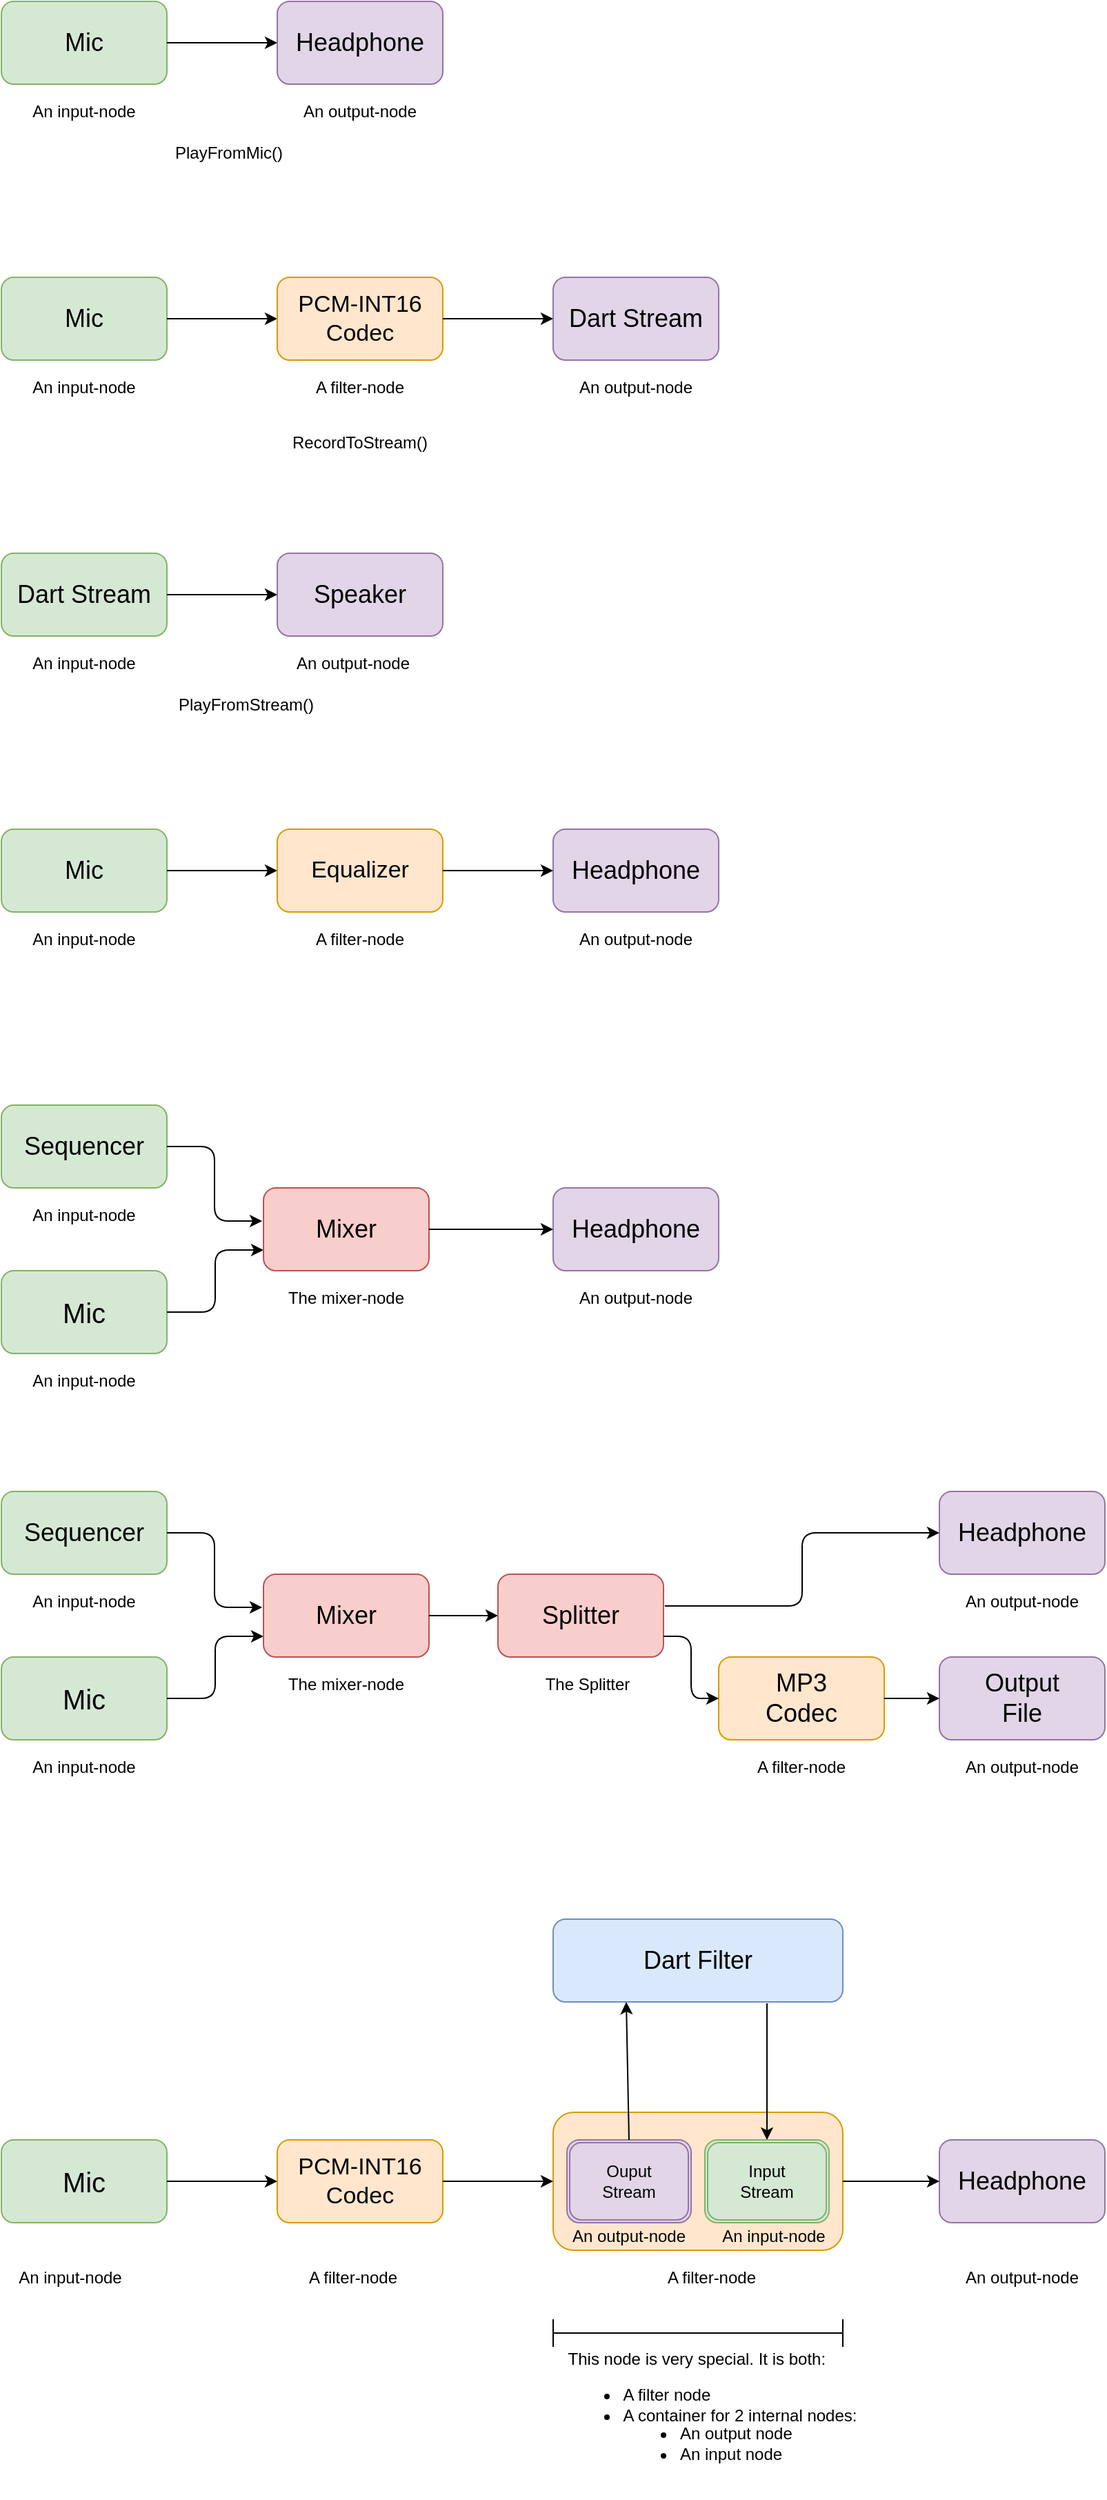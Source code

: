 <mxfile version="14.1.9" type="device"><diagram id="4ueyb3TX42_BEIX7rYpc" name="Page-1"><mxGraphModel dx="1492" dy="1056" grid="1" gridSize="10" guides="1" tooltips="1" connect="1" arrows="1" fold="1" page="1" pageScale="1" pageWidth="850" pageHeight="1100" math="0" shadow="0"><root><mxCell id="0"/><mxCell id="1" parent="0"/><mxCell id="naUjhKBg2ks_619_rOE7-1" value="&lt;font style=&quot;font-size: 18px&quot;&gt;Mic&lt;/font&gt;" style="rounded=1;whiteSpace=wrap;html=1;fillColor=#d5e8d4;strokeColor=#82b366;" vertex="1" parent="1"><mxGeometry x="40" y="40" width="120" height="60" as="geometry"/></mxCell><mxCell id="naUjhKBg2ks_619_rOE7-2" value="&lt;font style=&quot;font-size: 18px&quot;&gt;Headphone&lt;/font&gt;" style="rounded=1;whiteSpace=wrap;html=1;fillColor=#e1d5e7;strokeColor=#9673a6;" vertex="1" parent="1"><mxGeometry x="240" y="40" width="120" height="60" as="geometry"/></mxCell><mxCell id="naUjhKBg2ks_619_rOE7-3" value="" style="endArrow=classic;html=1;exitX=1;exitY=0.5;exitDx=0;exitDy=0;entryX=0;entryY=0.5;entryDx=0;entryDy=0;" edge="1" parent="1" source="naUjhKBg2ks_619_rOE7-1" target="naUjhKBg2ks_619_rOE7-2"><mxGeometry width="50" height="50" relative="1" as="geometry"><mxPoint x="400" y="440" as="sourcePoint"/><mxPoint x="450" y="390" as="targetPoint"/></mxGeometry></mxCell><mxCell id="naUjhKBg2ks_619_rOE7-4" value="An input-node" style="text;html=1;strokeColor=none;fillColor=none;align=center;verticalAlign=middle;whiteSpace=wrap;rounded=0;" vertex="1" parent="1"><mxGeometry x="60" y="110" width="80" height="20" as="geometry"/></mxCell><mxCell id="naUjhKBg2ks_619_rOE7-5" value="An output-node" style="text;html=1;strokeColor=none;fillColor=none;align=center;verticalAlign=middle;whiteSpace=wrap;rounded=0;" vertex="1" parent="1"><mxGeometry x="255" y="110" width="90" height="20" as="geometry"/></mxCell><mxCell id="naUjhKBg2ks_619_rOE7-6" value="PlayFromMic()" style="text;html=1;strokeColor=none;fillColor=none;align=center;verticalAlign=middle;whiteSpace=wrap;rounded=0;" vertex="1" parent="1"><mxGeometry x="155" y="140" width="100" height="20" as="geometry"/></mxCell><mxCell id="naUjhKBg2ks_619_rOE7-7" value="&lt;font style=&quot;font-size: 18px&quot;&gt;Mic&lt;/font&gt;" style="rounded=1;whiteSpace=wrap;html=1;fillColor=#d5e8d4;strokeColor=#82b366;" vertex="1" parent="1"><mxGeometry x="40" y="240" width="120" height="60" as="geometry"/></mxCell><mxCell id="naUjhKBg2ks_619_rOE7-8" value="&lt;font style=&quot;font-size: 18px&quot;&gt;Dart Stream&lt;/font&gt;" style="rounded=1;whiteSpace=wrap;html=1;fillColor=#e1d5e7;strokeColor=#9673a6;" vertex="1" parent="1"><mxGeometry x="440" y="240" width="120" height="60" as="geometry"/></mxCell><mxCell id="naUjhKBg2ks_619_rOE7-9" value="RecordToStream()" style="text;html=1;strokeColor=none;fillColor=none;align=center;verticalAlign=middle;whiteSpace=wrap;rounded=0;" vertex="1" parent="1"><mxGeometry x="250" y="350" width="100" height="20" as="geometry"/></mxCell><mxCell id="naUjhKBg2ks_619_rOE7-10" value="An input-node" style="text;html=1;strokeColor=none;fillColor=none;align=center;verticalAlign=middle;whiteSpace=wrap;rounded=0;" vertex="1" parent="1"><mxGeometry x="60" y="310" width="80" height="20" as="geometry"/></mxCell><mxCell id="naUjhKBg2ks_619_rOE7-11" value="An output-node" style="text;html=1;strokeColor=none;fillColor=none;align=center;verticalAlign=middle;whiteSpace=wrap;rounded=0;" vertex="1" parent="1"><mxGeometry x="455" y="310" width="90" height="20" as="geometry"/></mxCell><mxCell id="naUjhKBg2ks_619_rOE7-12" value="" style="endArrow=classic;html=1;exitX=1;exitY=0.5;exitDx=0;exitDy=0;entryX=0;entryY=0.5;entryDx=0;entryDy=0;" edge="1" parent="1" source="naUjhKBg2ks_619_rOE7-7" target="naUjhKBg2ks_619_rOE7-13"><mxGeometry width="50" height="50" relative="1" as="geometry"><mxPoint x="400" y="440" as="sourcePoint"/><mxPoint x="230" y="280" as="targetPoint"/></mxGeometry></mxCell><mxCell id="naUjhKBg2ks_619_rOE7-13" value="&lt;font style=&quot;font-size: 17px&quot;&gt;PCM-INT16&lt;br&gt;Codec&lt;/font&gt;" style="rounded=1;whiteSpace=wrap;html=1;fillColor=#ffe6cc;strokeColor=#d79b00;" vertex="1" parent="1"><mxGeometry x="240" y="240" width="120" height="60" as="geometry"/></mxCell><mxCell id="naUjhKBg2ks_619_rOE7-14" value="A filter-node" style="text;html=1;strokeColor=none;fillColor=none;align=center;verticalAlign=middle;whiteSpace=wrap;rounded=0;" vertex="1" parent="1"><mxGeometry x="255" y="310" width="90" height="20" as="geometry"/></mxCell><mxCell id="naUjhKBg2ks_619_rOE7-16" value="" style="endArrow=classic;html=1;exitX=1;exitY=0.5;exitDx=0;exitDy=0;entryX=0;entryY=0.5;entryDx=0;entryDy=0;" edge="1" parent="1" source="naUjhKBg2ks_619_rOE7-13" target="naUjhKBg2ks_619_rOE7-8"><mxGeometry width="50" height="50" relative="1" as="geometry"><mxPoint x="400" y="440" as="sourcePoint"/><mxPoint x="450" y="390" as="targetPoint"/></mxGeometry></mxCell><mxCell id="naUjhKBg2ks_619_rOE7-17" value="&lt;font style=&quot;font-size: 18px&quot;&gt;Dart Stream&lt;/font&gt;" style="rounded=1;whiteSpace=wrap;html=1;fillColor=#d5e8d4;strokeColor=#82b366;" vertex="1" parent="1"><mxGeometry x="40" y="440" width="120" height="60" as="geometry"/></mxCell><mxCell id="naUjhKBg2ks_619_rOE7-18" value="&lt;font style=&quot;font-size: 18px&quot;&gt;Speaker&lt;/font&gt;" style="rounded=1;whiteSpace=wrap;html=1;fillColor=#e1d5e7;strokeColor=#9673a6;" vertex="1" parent="1"><mxGeometry x="240" y="440" width="120" height="60" as="geometry"/></mxCell><mxCell id="naUjhKBg2ks_619_rOE7-19" value="" style="endArrow=classic;html=1;exitX=1;exitY=0.5;exitDx=0;exitDy=0;entryX=0;entryY=0.5;entryDx=0;entryDy=0;" edge="1" parent="1" source="naUjhKBg2ks_619_rOE7-17" target="naUjhKBg2ks_619_rOE7-18"><mxGeometry width="50" height="50" relative="1" as="geometry"><mxPoint x="400" y="440" as="sourcePoint"/><mxPoint x="450" y="390" as="targetPoint"/></mxGeometry></mxCell><mxCell id="naUjhKBg2ks_619_rOE7-20" value="An input-node" style="text;html=1;strokeColor=none;fillColor=none;align=center;verticalAlign=middle;whiteSpace=wrap;rounded=0;" vertex="1" parent="1"><mxGeometry x="60" y="510" width="80" height="20" as="geometry"/></mxCell><mxCell id="naUjhKBg2ks_619_rOE7-21" value="An output-node" style="text;html=1;strokeColor=none;fillColor=none;align=center;verticalAlign=middle;whiteSpace=wrap;rounded=0;" vertex="1" parent="1"><mxGeometry x="250" y="510" width="90" height="20" as="geometry"/></mxCell><mxCell id="naUjhKBg2ks_619_rOE7-22" value="PlayFromStream()" style="text;html=1;strokeColor=none;fillColor=none;align=center;verticalAlign=middle;whiteSpace=wrap;rounded=0;" vertex="1" parent="1"><mxGeometry x="155" y="540" width="125" height="20" as="geometry"/></mxCell><mxCell id="naUjhKBg2ks_619_rOE7-24" value="&lt;font style=&quot;font-size: 18px&quot;&gt;Mic&lt;/font&gt;" style="rounded=1;whiteSpace=wrap;html=1;fillColor=#d5e8d4;strokeColor=#82b366;" vertex="1" parent="1"><mxGeometry x="40" y="640" width="120" height="60" as="geometry"/></mxCell><mxCell id="naUjhKBg2ks_619_rOE7-25" value="&lt;font style=&quot;font-size: 18px&quot;&gt;Headphone&lt;/font&gt;" style="rounded=1;whiteSpace=wrap;html=1;fillColor=#e1d5e7;strokeColor=#9673a6;" vertex="1" parent="1"><mxGeometry x="440" y="640" width="120" height="60" as="geometry"/></mxCell><mxCell id="naUjhKBg2ks_619_rOE7-26" value="" style="endArrow=classic;html=1;exitX=1;exitY=0.5;exitDx=0;exitDy=0;entryX=0;entryY=0.5;entryDx=0;entryDy=0;" edge="1" parent="1" source="naUjhKBg2ks_619_rOE7-24" target="naUjhKBg2ks_619_rOE7-27"><mxGeometry width="50" height="50" relative="1" as="geometry"><mxPoint x="400" y="440" as="sourcePoint"/><mxPoint x="230" y="670" as="targetPoint"/></mxGeometry></mxCell><mxCell id="naUjhKBg2ks_619_rOE7-27" value="&lt;font style=&quot;font-size: 17px&quot;&gt;Equalizer&lt;/font&gt;" style="rounded=1;whiteSpace=wrap;html=1;fillColor=#ffe6cc;strokeColor=#d79b00;" vertex="1" parent="1"><mxGeometry x="240" y="640" width="120" height="60" as="geometry"/></mxCell><mxCell id="naUjhKBg2ks_619_rOE7-28" value="" style="endArrow=classic;html=1;exitX=1;exitY=0.5;exitDx=0;exitDy=0;entryX=0;entryY=0.5;entryDx=0;entryDy=0;" edge="1" parent="1" source="naUjhKBg2ks_619_rOE7-27" target="naUjhKBg2ks_619_rOE7-25"><mxGeometry width="50" height="50" relative="1" as="geometry"><mxPoint x="400" y="440" as="sourcePoint"/><mxPoint x="450" y="390" as="targetPoint"/></mxGeometry></mxCell><mxCell id="naUjhKBg2ks_619_rOE7-29" value="An input-node" style="text;html=1;strokeColor=none;fillColor=none;align=center;verticalAlign=middle;whiteSpace=wrap;rounded=0;" vertex="1" parent="1"><mxGeometry x="60" y="710" width="80" height="20" as="geometry"/></mxCell><mxCell id="naUjhKBg2ks_619_rOE7-30" value="An output-node" style="text;html=1;strokeColor=none;fillColor=none;align=center;verticalAlign=middle;whiteSpace=wrap;rounded=0;" vertex="1" parent="1"><mxGeometry x="455" y="710" width="90" height="20" as="geometry"/></mxCell><mxCell id="naUjhKBg2ks_619_rOE7-31" value="A filter-node" style="text;html=1;strokeColor=none;fillColor=none;align=center;verticalAlign=middle;whiteSpace=wrap;rounded=0;" vertex="1" parent="1"><mxGeometry x="255" y="710" width="90" height="20" as="geometry"/></mxCell><mxCell id="naUjhKBg2ks_619_rOE7-32" value="&lt;font style=&quot;font-size: 18px&quot;&gt;Sequencer&lt;/font&gt;" style="rounded=1;whiteSpace=wrap;html=1;fillColor=#d5e8d4;strokeColor=#82b366;" vertex="1" parent="1"><mxGeometry x="40" y="840" width="120" height="60" as="geometry"/></mxCell><mxCell id="naUjhKBg2ks_619_rOE7-33" value="&lt;font style=&quot;font-size: 20px&quot;&gt;Mic&lt;/font&gt;" style="rounded=1;whiteSpace=wrap;html=1;fillColor=#d5e8d4;strokeColor=#82b366;" vertex="1" parent="1"><mxGeometry x="40" y="960" width="120" height="60" as="geometry"/></mxCell><mxCell id="naUjhKBg2ks_619_rOE7-34" value="" style="edgeStyle=elbowEdgeStyle;elbow=horizontal;endArrow=classic;html=1;exitX=1;exitY=0.5;exitDx=0;exitDy=0;entryX=0;entryY=0.75;entryDx=0;entryDy=0;" edge="1" parent="1" source="naUjhKBg2ks_619_rOE7-33" target="naUjhKBg2ks_619_rOE7-35"><mxGeometry width="50" height="50" relative="1" as="geometry"><mxPoint x="400" y="580" as="sourcePoint"/><mxPoint x="240" y="950" as="targetPoint"/></mxGeometry></mxCell><mxCell id="naUjhKBg2ks_619_rOE7-35" value="&lt;font style=&quot;font-size: 18px&quot;&gt;Mixer&lt;/font&gt;" style="rounded=1;whiteSpace=wrap;html=1;fillColor=#f8cecc;strokeColor=#b85450;" vertex="1" parent="1"><mxGeometry x="230" y="900" width="120" height="60" as="geometry"/></mxCell><mxCell id="naUjhKBg2ks_619_rOE7-36" value="" style="edgeStyle=elbowEdgeStyle;elbow=horizontal;endArrow=classic;html=1;exitX=1;exitY=0.5;exitDx=0;exitDy=0;entryX=-0.008;entryY=0.4;entryDx=0;entryDy=0;entryPerimeter=0;" edge="1" parent="1" source="naUjhKBg2ks_619_rOE7-32" target="naUjhKBg2ks_619_rOE7-35"><mxGeometry width="50" height="50" relative="1" as="geometry"><mxPoint x="400" y="580" as="sourcePoint"/><mxPoint x="220" y="930" as="targetPoint"/></mxGeometry></mxCell><mxCell id="naUjhKBg2ks_619_rOE7-38" value="&lt;font style=&quot;font-size: 18px&quot;&gt;Headphone&lt;/font&gt;" style="rounded=1;whiteSpace=wrap;html=1;fillColor=#e1d5e7;strokeColor=#9673a6;" vertex="1" parent="1"><mxGeometry x="440" y="900" width="120" height="60" as="geometry"/></mxCell><mxCell id="naUjhKBg2ks_619_rOE7-39" value="" style="endArrow=classic;html=1;exitX=1;exitY=0.5;exitDx=0;exitDy=0;entryX=0;entryY=0.5;entryDx=0;entryDy=0;" edge="1" parent="1" source="naUjhKBg2ks_619_rOE7-35" target="naUjhKBg2ks_619_rOE7-38"><mxGeometry width="50" height="50" relative="1" as="geometry"><mxPoint x="400" y="580" as="sourcePoint"/><mxPoint x="450" y="530" as="targetPoint"/></mxGeometry></mxCell><mxCell id="naUjhKBg2ks_619_rOE7-40" value="An input-node" style="text;html=1;strokeColor=none;fillColor=none;align=center;verticalAlign=middle;whiteSpace=wrap;rounded=0;" vertex="1" parent="1"><mxGeometry x="60" y="910" width="80" height="20" as="geometry"/></mxCell><mxCell id="naUjhKBg2ks_619_rOE7-41" value="An input-node" style="text;html=1;strokeColor=none;fillColor=none;align=center;verticalAlign=middle;whiteSpace=wrap;rounded=0;" vertex="1" parent="1"><mxGeometry x="60" y="1030" width="80" height="20" as="geometry"/></mxCell><mxCell id="naUjhKBg2ks_619_rOE7-42" value="An output-node" style="text;html=1;strokeColor=none;fillColor=none;align=center;verticalAlign=middle;whiteSpace=wrap;rounded=0;" vertex="1" parent="1"><mxGeometry x="455" y="970" width="90" height="20" as="geometry"/></mxCell><mxCell id="naUjhKBg2ks_619_rOE7-43" value="The mixer-node" style="text;html=1;strokeColor=none;fillColor=none;align=center;verticalAlign=middle;whiteSpace=wrap;rounded=0;" vertex="1" parent="1"><mxGeometry x="230" y="970" width="120" height="20" as="geometry"/></mxCell><mxCell id="naUjhKBg2ks_619_rOE7-45" value="&lt;font style=&quot;font-size: 18px&quot;&gt;Sequencer&lt;/font&gt;" style="rounded=1;whiteSpace=wrap;html=1;fillColor=#d5e8d4;strokeColor=#82b366;" vertex="1" parent="1"><mxGeometry x="40" y="1120" width="120" height="60" as="geometry"/></mxCell><mxCell id="naUjhKBg2ks_619_rOE7-46" value="&lt;font style=&quot;font-size: 20px&quot;&gt;Mic&lt;/font&gt;" style="rounded=1;whiteSpace=wrap;html=1;fillColor=#d5e8d4;strokeColor=#82b366;" vertex="1" parent="1"><mxGeometry x="40" y="1240" width="120" height="60" as="geometry"/></mxCell><mxCell id="naUjhKBg2ks_619_rOE7-47" value="" style="edgeStyle=elbowEdgeStyle;elbow=horizontal;endArrow=classic;html=1;exitX=1;exitY=0.5;exitDx=0;exitDy=0;entryX=0;entryY=0.75;entryDx=0;entryDy=0;" edge="1" source="naUjhKBg2ks_619_rOE7-46" target="naUjhKBg2ks_619_rOE7-48" parent="1"><mxGeometry width="50" height="50" relative="1" as="geometry"><mxPoint x="400" y="860" as="sourcePoint"/><mxPoint x="240" y="1230" as="targetPoint"/></mxGeometry></mxCell><mxCell id="naUjhKBg2ks_619_rOE7-48" value="&lt;font style=&quot;font-size: 18px&quot;&gt;Mixer&lt;/font&gt;" style="rounded=1;whiteSpace=wrap;html=1;fillColor=#f8cecc;strokeColor=#b85450;" vertex="1" parent="1"><mxGeometry x="230" y="1180" width="120" height="60" as="geometry"/></mxCell><mxCell id="naUjhKBg2ks_619_rOE7-49" value="" style="edgeStyle=elbowEdgeStyle;elbow=horizontal;endArrow=classic;html=1;exitX=1;exitY=0.5;exitDx=0;exitDy=0;entryX=-0.008;entryY=0.4;entryDx=0;entryDy=0;entryPerimeter=0;" edge="1" source="naUjhKBg2ks_619_rOE7-45" target="naUjhKBg2ks_619_rOE7-48" parent="1"><mxGeometry width="50" height="50" relative="1" as="geometry"><mxPoint x="400" y="860" as="sourcePoint"/><mxPoint x="220" y="1210" as="targetPoint"/></mxGeometry></mxCell><mxCell id="naUjhKBg2ks_619_rOE7-50" value="&lt;font style=&quot;font-size: 18px&quot;&gt;Headphone&lt;/font&gt;" style="rounded=1;whiteSpace=wrap;html=1;fillColor=#e1d5e7;strokeColor=#9673a6;" vertex="1" parent="1"><mxGeometry x="720" y="1120" width="120" height="60" as="geometry"/></mxCell><mxCell id="naUjhKBg2ks_619_rOE7-51" value="" style="endArrow=classic;html=1;exitX=1;exitY=0.5;exitDx=0;exitDy=0;entryX=0;entryY=0.5;entryDx=0;entryDy=0;" edge="1" source="naUjhKBg2ks_619_rOE7-48" target="naUjhKBg2ks_619_rOE7-56" parent="1"><mxGeometry width="50" height="50" relative="1" as="geometry"><mxPoint x="400" y="860" as="sourcePoint"/><mxPoint x="430" y="1210" as="targetPoint"/></mxGeometry></mxCell><mxCell id="naUjhKBg2ks_619_rOE7-52" value="An input-node" style="text;html=1;strokeColor=none;fillColor=none;align=center;verticalAlign=middle;whiteSpace=wrap;rounded=0;" vertex="1" parent="1"><mxGeometry x="60" y="1190" width="80" height="20" as="geometry"/></mxCell><mxCell id="naUjhKBg2ks_619_rOE7-53" value="An input-node" style="text;html=1;strokeColor=none;fillColor=none;align=center;verticalAlign=middle;whiteSpace=wrap;rounded=0;" vertex="1" parent="1"><mxGeometry x="60" y="1310" width="80" height="20" as="geometry"/></mxCell><mxCell id="naUjhKBg2ks_619_rOE7-54" value="An output-node" style="text;html=1;strokeColor=none;fillColor=none;align=center;verticalAlign=middle;whiteSpace=wrap;rounded=0;" vertex="1" parent="1"><mxGeometry x="735" y="1190" width="90" height="20" as="geometry"/></mxCell><mxCell id="naUjhKBg2ks_619_rOE7-55" value="The mixer-node" style="text;html=1;strokeColor=none;fillColor=none;align=center;verticalAlign=middle;whiteSpace=wrap;rounded=0;" vertex="1" parent="1"><mxGeometry x="230" y="1250" width="120" height="20" as="geometry"/></mxCell><mxCell id="naUjhKBg2ks_619_rOE7-56" value="&lt;font style=&quot;font-size: 18px&quot;&gt;Splitter&lt;/font&gt;" style="rounded=1;whiteSpace=wrap;html=1;fillColor=#f8cecc;strokeColor=#b85450;" vertex="1" parent="1"><mxGeometry x="400" y="1180" width="120" height="60" as="geometry"/></mxCell><mxCell id="naUjhKBg2ks_619_rOE7-59" value="&lt;font style=&quot;font-size: 18px&quot;&gt;MP3&lt;br&gt;Codec&lt;br&gt;&lt;/font&gt;" style="rounded=1;whiteSpace=wrap;html=1;fillColor=#ffe6cc;strokeColor=#d79b00;" vertex="1" parent="1"><mxGeometry x="560" y="1240" width="120" height="60" as="geometry"/></mxCell><mxCell id="naUjhKBg2ks_619_rOE7-60" value="" style="edgeStyle=elbowEdgeStyle;elbow=horizontal;endArrow=classic;html=1;exitX=1.008;exitY=0.383;exitDx=0;exitDy=0;entryX=0;entryY=0.5;entryDx=0;entryDy=0;exitPerimeter=0;" edge="1" parent="1" source="naUjhKBg2ks_619_rOE7-56" target="naUjhKBg2ks_619_rOE7-50"><mxGeometry width="50" height="50" relative="1" as="geometry"><mxPoint x="400" y="1280" as="sourcePoint"/><mxPoint x="450" y="1230" as="targetPoint"/></mxGeometry></mxCell><mxCell id="naUjhKBg2ks_619_rOE7-61" value="" style="edgeStyle=elbowEdgeStyle;elbow=horizontal;endArrow=classic;html=1;exitX=1;exitY=0.75;exitDx=0;exitDy=0;entryX=0;entryY=0.5;entryDx=0;entryDy=0;" edge="1" parent="1" source="naUjhKBg2ks_619_rOE7-56" target="naUjhKBg2ks_619_rOE7-59"><mxGeometry width="50" height="50" relative="1" as="geometry"><mxPoint x="400" y="1280" as="sourcePoint"/><mxPoint x="450" y="1230" as="targetPoint"/></mxGeometry></mxCell><mxCell id="naUjhKBg2ks_619_rOE7-62" value="A filter-node" style="text;html=1;strokeColor=none;fillColor=none;align=center;verticalAlign=middle;whiteSpace=wrap;rounded=0;" vertex="1" parent="1"><mxGeometry x="575" y="1310" width="90" height="20" as="geometry"/></mxCell><mxCell id="naUjhKBg2ks_619_rOE7-63" value="The Splitter" style="text;html=1;strokeColor=none;fillColor=none;align=center;verticalAlign=middle;whiteSpace=wrap;rounded=0;" vertex="1" parent="1"><mxGeometry x="430" y="1250" width="70" height="20" as="geometry"/></mxCell><mxCell id="naUjhKBg2ks_619_rOE7-64" value="&lt;font style=&quot;font-size: 18px&quot;&gt;Output&lt;br&gt;File&lt;br&gt;&lt;/font&gt;" style="rounded=1;whiteSpace=wrap;html=1;fillColor=#e1d5e7;strokeColor=#9673a6;" vertex="1" parent="1"><mxGeometry x="720" y="1240" width="120" height="60" as="geometry"/></mxCell><mxCell id="naUjhKBg2ks_619_rOE7-65" value="An output-node" style="text;html=1;strokeColor=none;fillColor=none;align=center;verticalAlign=middle;whiteSpace=wrap;rounded=0;" vertex="1" parent="1"><mxGeometry x="735" y="1310" width="90" height="20" as="geometry"/></mxCell><mxCell id="naUjhKBg2ks_619_rOE7-66" value="" style="endArrow=classic;html=1;exitX=1;exitY=0.5;exitDx=0;exitDy=0;" edge="1" parent="1" source="naUjhKBg2ks_619_rOE7-59" target="naUjhKBg2ks_619_rOE7-64"><mxGeometry width="50" height="50" relative="1" as="geometry"><mxPoint x="400" y="980" as="sourcePoint"/><mxPoint x="450" y="930" as="targetPoint"/></mxGeometry></mxCell><mxCell id="naUjhKBg2ks_619_rOE7-67" value="&lt;font style=&quot;font-size: 20px&quot;&gt;Mic&lt;/font&gt;" style="rounded=1;whiteSpace=wrap;html=1;fillColor=#d5e8d4;strokeColor=#82b366;" vertex="1" parent="1"><mxGeometry x="40" y="1590" width="120" height="60" as="geometry"/></mxCell><mxCell id="naUjhKBg2ks_619_rOE7-68" value="&lt;font style=&quot;font-size: 17px&quot;&gt;PCM-INT16&lt;br&gt;Codec&lt;/font&gt;" style="rounded=1;whiteSpace=wrap;html=1;fillColor=#ffe6cc;strokeColor=#d79b00;" vertex="1" parent="1"><mxGeometry x="240" y="1590" width="120" height="60" as="geometry"/></mxCell><mxCell id="naUjhKBg2ks_619_rOE7-69" value="" style="rounded=1;whiteSpace=wrap;html=1;fillColor=#ffe6cc;strokeColor=#d79b00;" vertex="1" parent="1"><mxGeometry x="440" y="1570" width="210" height="100" as="geometry"/></mxCell><mxCell id="naUjhKBg2ks_619_rOE7-70" value="Ouput&lt;br&gt;Stream" style="shape=ext;double=1;rounded=1;whiteSpace=wrap;html=1;fillColor=#e1d5e7;strokeColor=#9673a6;" vertex="1" parent="1"><mxGeometry x="450" y="1590" width="90" height="60" as="geometry"/></mxCell><mxCell id="naUjhKBg2ks_619_rOE7-71" value="Input&lt;br&gt;Stream" style="shape=ext;double=1;rounded=1;whiteSpace=wrap;html=1;fillColor=#d5e8d4;strokeColor=#82b366;" vertex="1" parent="1"><mxGeometry x="550" y="1590" width="90" height="60" as="geometry"/></mxCell><mxCell id="naUjhKBg2ks_619_rOE7-72" value="&lt;font style=&quot;font-size: 18px&quot;&gt;Headphone&lt;/font&gt;" style="rounded=1;whiteSpace=wrap;html=1;fillColor=#e1d5e7;strokeColor=#9673a6;" vertex="1" parent="1"><mxGeometry x="720" y="1590" width="120" height="60" as="geometry"/></mxCell><mxCell id="naUjhKBg2ks_619_rOE7-73" value="" style="endArrow=classic;html=1;exitX=1;exitY=0.5;exitDx=0;exitDy=0;entryX=0;entryY=0.5;entryDx=0;entryDy=0;" edge="1" parent="1" source="naUjhKBg2ks_619_rOE7-67" target="naUjhKBg2ks_619_rOE7-68"><mxGeometry width="50" height="50" relative="1" as="geometry"><mxPoint x="400" y="1230" as="sourcePoint"/><mxPoint x="450" y="1180" as="targetPoint"/></mxGeometry></mxCell><mxCell id="naUjhKBg2ks_619_rOE7-74" value="" style="endArrow=classic;html=1;exitX=1;exitY=0.5;exitDx=0;exitDy=0;entryX=0;entryY=0.5;entryDx=0;entryDy=0;" edge="1" parent="1" source="naUjhKBg2ks_619_rOE7-68" target="naUjhKBg2ks_619_rOE7-69"><mxGeometry width="50" height="50" relative="1" as="geometry"><mxPoint x="400" y="1230" as="sourcePoint"/><mxPoint x="450" y="1180" as="targetPoint"/></mxGeometry></mxCell><mxCell id="naUjhKBg2ks_619_rOE7-75" value="" style="endArrow=classic;html=1;exitX=1;exitY=0.5;exitDx=0;exitDy=0;entryX=0;entryY=0.5;entryDx=0;entryDy=0;" edge="1" parent="1" source="naUjhKBg2ks_619_rOE7-69" target="naUjhKBg2ks_619_rOE7-72"><mxGeometry width="50" height="50" relative="1" as="geometry"><mxPoint x="400" y="1230" as="sourcePoint"/><mxPoint x="450" y="1180" as="targetPoint"/></mxGeometry></mxCell><mxCell id="naUjhKBg2ks_619_rOE7-76" value="&lt;font style=&quot;font-size: 18px&quot;&gt;Dart Filter&lt;/font&gt;" style="rounded=1;whiteSpace=wrap;html=1;fillColor=#dae8fc;strokeColor=#6c8ebf;" vertex="1" parent="1"><mxGeometry x="440" y="1430" width="210" height="60" as="geometry"/></mxCell><mxCell id="naUjhKBg2ks_619_rOE7-77" value="" style="endArrow=classic;html=1;exitX=0.5;exitY=0;exitDx=0;exitDy=0;" edge="1" parent="1" source="naUjhKBg2ks_619_rOE7-70"><mxGeometry width="50" height="50" relative="1" as="geometry"><mxPoint x="400" y="1230" as="sourcePoint"/><mxPoint x="493" y="1490" as="targetPoint"/></mxGeometry></mxCell><mxCell id="naUjhKBg2ks_619_rOE7-78" value="" style="endArrow=classic;html=1;entryX=0.5;entryY=0;entryDx=0;entryDy=0;" edge="1" parent="1" target="naUjhKBg2ks_619_rOE7-71"><mxGeometry width="50" height="50" relative="1" as="geometry"><mxPoint x="595" y="1491" as="sourcePoint"/><mxPoint x="450" y="1180" as="targetPoint"/></mxGeometry></mxCell><mxCell id="naUjhKBg2ks_619_rOE7-79" value="An input-node" style="text;html=1;strokeColor=none;fillColor=none;align=center;verticalAlign=middle;whiteSpace=wrap;rounded=0;" vertex="1" parent="1"><mxGeometry x="50" y="1680" width="80" height="20" as="geometry"/></mxCell><mxCell id="naUjhKBg2ks_619_rOE7-80" value="A filter-node" style="text;html=1;strokeColor=none;fillColor=none;align=center;verticalAlign=middle;whiteSpace=wrap;rounded=0;" vertex="1" parent="1"><mxGeometry x="250" y="1680" width="90" height="20" as="geometry"/></mxCell><mxCell id="naUjhKBg2ks_619_rOE7-81" value="A filter-node" style="text;html=1;strokeColor=none;fillColor=none;align=center;verticalAlign=middle;whiteSpace=wrap;rounded=0;" vertex="1" parent="1"><mxGeometry x="510" y="1680" width="90" height="20" as="geometry"/></mxCell><mxCell id="naUjhKBg2ks_619_rOE7-82" value="An output-node" style="text;html=1;strokeColor=none;fillColor=none;align=center;verticalAlign=middle;whiteSpace=wrap;rounded=0;" vertex="1" parent="1"><mxGeometry x="735" y="1680" width="90" height="20" as="geometry"/></mxCell><mxCell id="naUjhKBg2ks_619_rOE7-83" value="An output-node" style="text;html=1;strokeColor=none;fillColor=none;align=center;verticalAlign=middle;whiteSpace=wrap;rounded=0;" vertex="1" parent="1"><mxGeometry x="450" y="1650" width="90" height="20" as="geometry"/></mxCell><mxCell id="naUjhKBg2ks_619_rOE7-84" value="An input-node" style="text;html=1;strokeColor=none;fillColor=none;align=center;verticalAlign=middle;whiteSpace=wrap;rounded=0;" vertex="1" parent="1"><mxGeometry x="560" y="1650" width="80" height="20" as="geometry"/></mxCell><mxCell id="naUjhKBg2ks_619_rOE7-86" value="" style="shape=crossbar;whiteSpace=wrap;html=1;rounded=1;" vertex="1" parent="1"><mxGeometry x="440" y="1720" width="210" height="20" as="geometry"/></mxCell><mxCell id="naUjhKBg2ks_619_rOE7-93" value="" style="group" vertex="1" connectable="0" parent="1"><mxGeometry x="440" y="1740" width="230" height="110" as="geometry"/></mxCell><mxCell id="naUjhKBg2ks_619_rOE7-90" value="&lt;div style=&quot;text-align: left&quot;&gt;This node is very special. It is both:&lt;/div&gt;&lt;ul&gt;&lt;li style=&quot;text-align: left&quot;&gt;A filter node&lt;/li&gt;&lt;li&gt;A container for 2 internal nodes:&lt;/li&gt;&lt;/ul&gt;" style="text;html=1;align=center;verticalAlign=middle;resizable=0;points=[];autosize=1;" vertex="1" parent="naUjhKBg2ks_619_rOE7-93"><mxGeometry width="230" height="70" as="geometry"/></mxCell><mxCell id="naUjhKBg2ks_619_rOE7-92" value="&lt;ul&gt;&lt;li&gt;An output node&lt;/li&gt;&lt;li&gt;An input node&lt;/li&gt;&lt;/ul&gt;" style="text;html=1;strokeColor=none;fillColor=none;align=left;verticalAlign=middle;whiteSpace=wrap;rounded=0;" vertex="1" parent="naUjhKBg2ks_619_rOE7-93"><mxGeometry x="50" y="30" width="130" height="80" as="geometry"/></mxCell></root></mxGraphModel></diagram></mxfile>